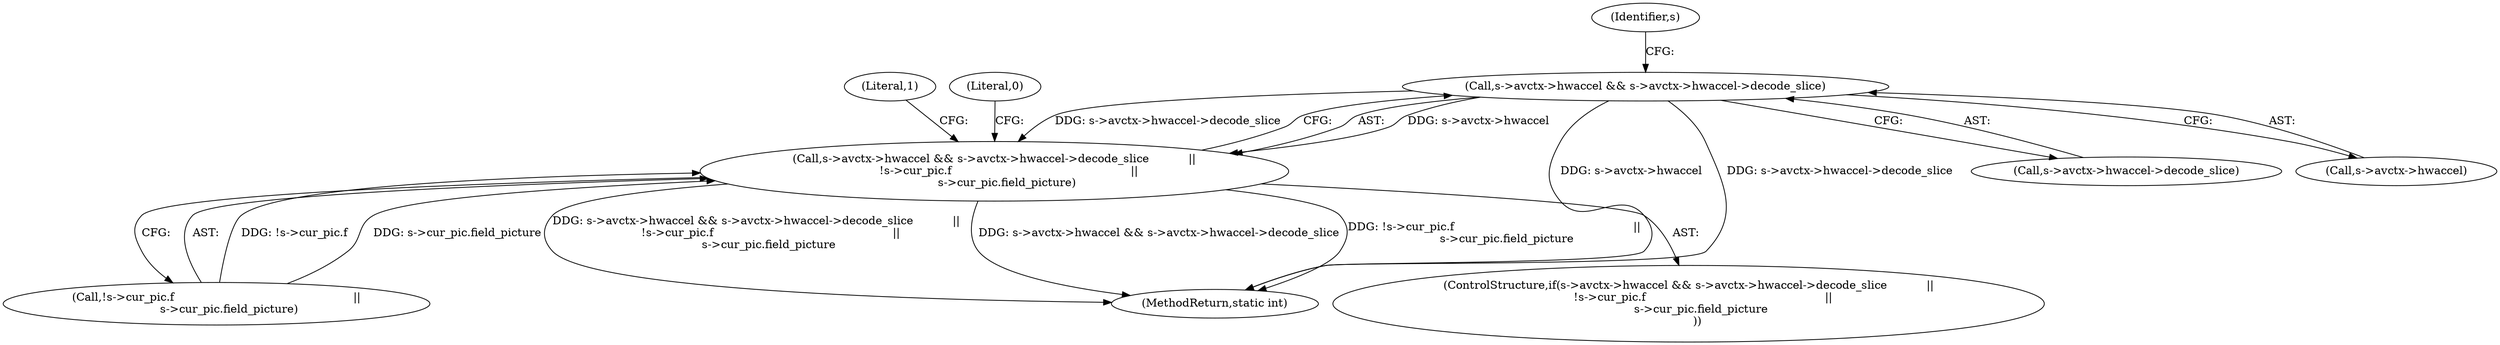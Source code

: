 digraph "0_FFmpeg_bd27a9364ca274ca97f1df6d984e88a0700fb235@pointer" {
"1000105" [label="(Call,s->avctx->hwaccel && s->avctx->hwaccel->decode_slice)"];
"1000104" [label="(Call,s->avctx->hwaccel && s->avctx->hwaccel->decode_slice           ||\n        !s->cur_pic.f                                                  ||\n       s->cur_pic.field_picture)"];
"1000118" [label="(Call,!s->cur_pic.f                                                  ||\n       s->cur_pic.field_picture)"];
"1000134" [label="(MethodReturn,static int)"];
"1000122" [label="(Identifier,s)"];
"1000104" [label="(Call,s->avctx->hwaccel && s->avctx->hwaccel->decode_slice           ||\n        !s->cur_pic.f                                                  ||\n       s->cur_pic.field_picture)"];
"1000103" [label="(ControlStructure,if(s->avctx->hwaccel && s->avctx->hwaccel->decode_slice           ||\n        !s->cur_pic.f                                                  ||\n       s->cur_pic.field_picture\n     ))"];
"1000133" [label="(Literal,1)"];
"1000111" [label="(Call,s->avctx->hwaccel->decode_slice)"];
"1000105" [label="(Call,s->avctx->hwaccel && s->avctx->hwaccel->decode_slice)"];
"1000106" [label="(Call,s->avctx->hwaccel)"];
"1000131" [label="(Literal,0)"];
"1000105" -> "1000104"  [label="AST: "];
"1000105" -> "1000106"  [label="CFG: "];
"1000105" -> "1000111"  [label="CFG: "];
"1000106" -> "1000105"  [label="AST: "];
"1000111" -> "1000105"  [label="AST: "];
"1000122" -> "1000105"  [label="CFG: "];
"1000104" -> "1000105"  [label="CFG: "];
"1000105" -> "1000134"  [label="DDG: s->avctx->hwaccel->decode_slice"];
"1000105" -> "1000134"  [label="DDG: s->avctx->hwaccel"];
"1000105" -> "1000104"  [label="DDG: s->avctx->hwaccel"];
"1000105" -> "1000104"  [label="DDG: s->avctx->hwaccel->decode_slice"];
"1000104" -> "1000103"  [label="AST: "];
"1000104" -> "1000118"  [label="CFG: "];
"1000118" -> "1000104"  [label="AST: "];
"1000131" -> "1000104"  [label="CFG: "];
"1000133" -> "1000104"  [label="CFG: "];
"1000104" -> "1000134"  [label="DDG: s->avctx->hwaccel && s->avctx->hwaccel->decode_slice           ||\n        !s->cur_pic.f                                                  ||\n       s->cur_pic.field_picture"];
"1000104" -> "1000134"  [label="DDG: s->avctx->hwaccel && s->avctx->hwaccel->decode_slice"];
"1000104" -> "1000134"  [label="DDG: !s->cur_pic.f                                                  ||\n       s->cur_pic.field_picture"];
"1000118" -> "1000104"  [label="DDG: !s->cur_pic.f"];
"1000118" -> "1000104"  [label="DDG: s->cur_pic.field_picture"];
}
